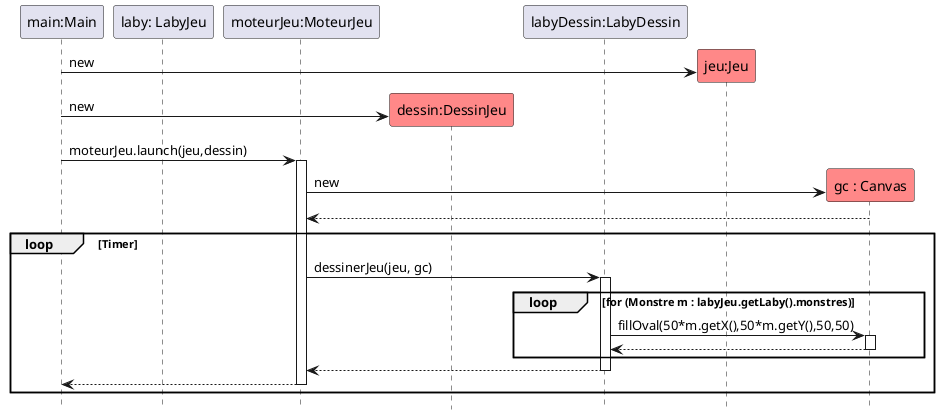 @startuml
hide footbox

participant "main:Main" as main
participant "laby: LabyJeu" as l
participant "moteurJeu:MoteurJeu" as m
participant "dessin:DessinJeu" as r #FF8888
participant "labyDessin:LabyDessin" as d
participant "jeu:Jeu" as game #FF8888
participant "gc : Canvas" as gc #FF8888
create game
main-> game : new
create r
main-> r :new
main -> m : moteurJeu.launch(jeu,dessin)
activate m
create gc
m -> gc : new
m <-- gc
loop Timer
m -> d : dessinerJeu(jeu, gc)
activate d
loop for (Monstre m : labyJeu.getLaby().monstres)
d -> gc :fillOval(50*m.getX(),50*m.getY(),50,50)
activate gc
d <-- gc
deactivate gc
end group
m <-- d
deactivate d
main <-- m
deactivate m
end

deactivate l

@enduml